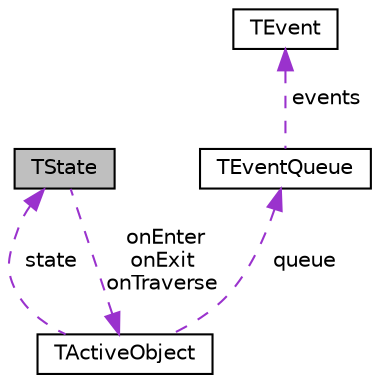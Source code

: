 digraph "TState"
{
 // LATEX_PDF_SIZE
  edge [fontname="Helvetica",fontsize="10",labelfontname="Helvetica",labelfontsize="10"];
  node [fontname="Helvetica",fontsize="10",shape=record];
  Node1 [label="TState",height=0.2,width=0.4,color="black", fillcolor="grey75", style="filled", fontcolor="black",tooltip="Struct representing a single state of an active object."];
  Node2 -> Node1 [dir="back",color="darkorchid3",fontsize="10",style="dashed",label=" onEnter\nonExit\nonTraverse" ,fontname="Helvetica"];
  Node2 [label="TActiveObject",height=0.2,width=0.4,color="black", fillcolor="white", style="filled",URL="$struct_t_active_object.html",tooltip="Struct representing an active object."];
  Node3 -> Node2 [dir="back",color="darkorchid3",fontsize="10",style="dashed",label=" queue" ,fontname="Helvetica"];
  Node3 [label="TEventQueue",height=0.2,width=0.4,color="black", fillcolor="white", style="filled",URL="$struct_t_event_queue.html",tooltip="Fixed-size Event Queue structure."];
  Node4 -> Node3 [dir="back",color="darkorchid3",fontsize="10",style="dashed",label=" events" ,fontname="Helvetica"];
  Node4 [label="TEvent",height=0.2,width=0.4,color="black", fillcolor="white", style="filled",URL="$struct_t_event.html",tooltip="Event structure containing a signal and payload."];
  Node1 -> Node2 [dir="back",color="darkorchid3",fontsize="10",style="dashed",label=" state" ,fontname="Helvetica"];
}
